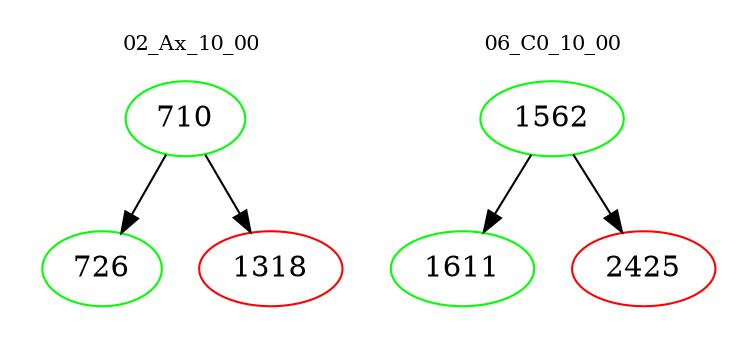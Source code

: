 digraph{
subgraph cluster_0 {
color = white
label = "02_Ax_10_00";
fontsize=10;
T0_710 [label="710", color="green"]
T0_710 -> T0_726 [color="black"]
T0_726 [label="726", color="green"]
T0_710 -> T0_1318 [color="black"]
T0_1318 [label="1318", color="red"]
}
subgraph cluster_1 {
color = white
label = "06_C0_10_00";
fontsize=10;
T1_1562 [label="1562", color="green"]
T1_1562 -> T1_1611 [color="black"]
T1_1611 [label="1611", color="green"]
T1_1562 -> T1_2425 [color="black"]
T1_2425 [label="2425", color="red"]
}
}
